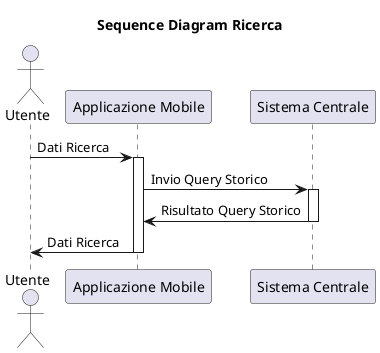 @startuml
title Sequence Diagram Ricerca
actor Utente

Utente -> "Applicazione Mobile": Dati Ricerca
activate "Applicazione Mobile"

"Applicazione Mobile" -> "Sistema Centrale": Invio Query Storico
activate "Sistema Centrale"

"Sistema Centrale" -> "Applicazione Mobile": Risultato Query Storico
deactivate "Sistema Centrale"

"Applicazione Mobile" -> Utente: Dati Ricerca
deactivate "Applicazione Mobile"
@enduml